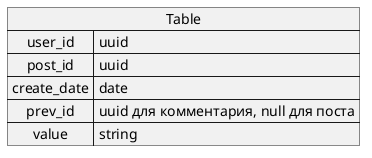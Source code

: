 @startuml
map Table {
 user_id => uuid
 post_id => uuid
 create_date => date
 prev_id => uuid для комментария, null для поста
 value => string
}
@enduml
